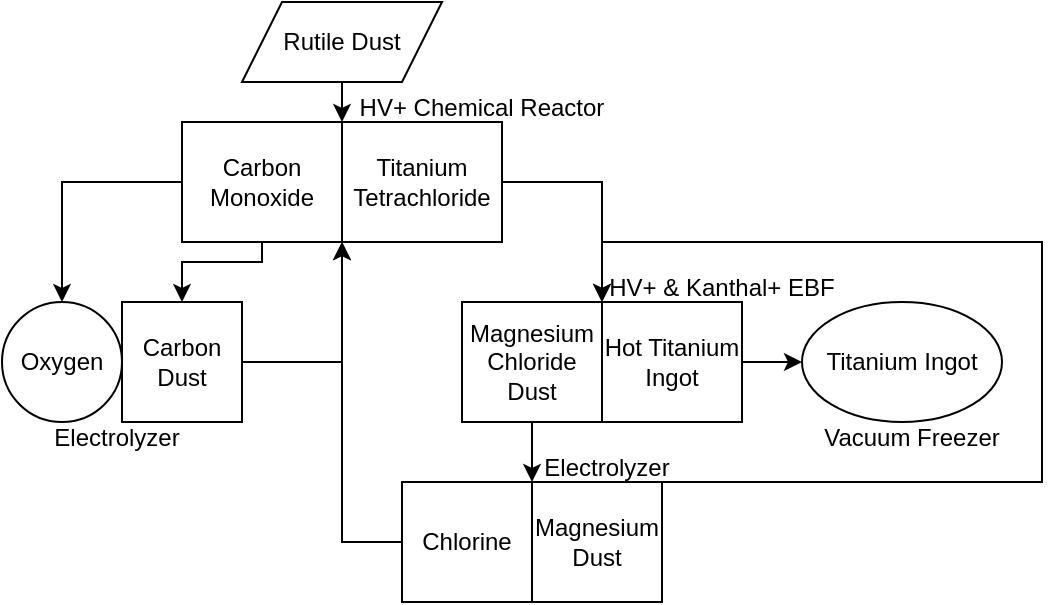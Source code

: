 <mxfile version="21.3.0" type="device">
  <diagram name="Page-1" id="FI0m2LCg7XvAeS_a68Oa">
    <mxGraphModel dx="1154" dy="515" grid="1" gridSize="10" guides="1" tooltips="1" connect="1" arrows="1" fold="1" page="1" pageScale="1" pageWidth="850" pageHeight="1100" math="0" shadow="0">
      <root>
        <mxCell id="0" />
        <mxCell id="1" parent="0" />
        <mxCell id="zgj7mWGrWV2BeV52StWQ-25" style="edgeStyle=orthogonalEdgeStyle;rounded=0;orthogonalLoop=1;jettySize=auto;html=1;exitX=0;exitY=0.5;exitDx=0;exitDy=0;entryX=0.5;entryY=0;entryDx=0;entryDy=0;" edge="1" parent="1" source="zgj7mWGrWV2BeV52StWQ-1" target="zgj7mWGrWV2BeV52StWQ-23">
          <mxGeometry relative="1" as="geometry" />
        </mxCell>
        <mxCell id="zgj7mWGrWV2BeV52StWQ-26" style="edgeStyle=orthogonalEdgeStyle;rounded=0;orthogonalLoop=1;jettySize=auto;html=1;exitX=0.5;exitY=1;exitDx=0;exitDy=0;entryX=0.5;entryY=0;entryDx=0;entryDy=0;" edge="1" parent="1" source="zgj7mWGrWV2BeV52StWQ-1" target="zgj7mWGrWV2BeV52StWQ-8">
          <mxGeometry relative="1" as="geometry">
            <Array as="points">
              <mxPoint x="340" y="310" />
              <mxPoint x="300" y="310" />
            </Array>
          </mxGeometry>
        </mxCell>
        <mxCell id="zgj7mWGrWV2BeV52StWQ-1" value="Carbon Monoxide" style="rounded=0;whiteSpace=wrap;html=1;" vertex="1" parent="1">
          <mxGeometry x="300" y="240" width="80" height="60" as="geometry" />
        </mxCell>
        <mxCell id="zgj7mWGrWV2BeV52StWQ-2" value="HV+ Chemical Reactor" style="text;html=1;strokeColor=none;fillColor=none;align=center;verticalAlign=middle;whiteSpace=wrap;rounded=0;" vertex="1" parent="1">
          <mxGeometry x="380" y="225" width="140" height="15" as="geometry" />
        </mxCell>
        <mxCell id="zgj7mWGrWV2BeV52StWQ-14" style="edgeStyle=orthogonalEdgeStyle;rounded=0;orthogonalLoop=1;jettySize=auto;html=1;exitX=1;exitY=0.5;exitDx=0;exitDy=0;entryX=0;entryY=0;entryDx=0;entryDy=0;" edge="1" parent="1" source="zgj7mWGrWV2BeV52StWQ-4" target="zgj7mWGrWV2BeV52StWQ-11">
          <mxGeometry relative="1" as="geometry" />
        </mxCell>
        <mxCell id="zgj7mWGrWV2BeV52StWQ-4" value="Titanium Tetrachloride" style="rounded=0;whiteSpace=wrap;html=1;" vertex="1" parent="1">
          <mxGeometry x="380" y="240" width="80" height="60" as="geometry" />
        </mxCell>
        <mxCell id="zgj7mWGrWV2BeV52StWQ-6" style="edgeStyle=orthogonalEdgeStyle;rounded=0;orthogonalLoop=1;jettySize=auto;html=1;exitX=0.5;exitY=1;exitDx=0;exitDy=0;entryX=1;entryY=0;entryDx=0;entryDy=0;" edge="1" parent="1" source="zgj7mWGrWV2BeV52StWQ-5" target="zgj7mWGrWV2BeV52StWQ-1">
          <mxGeometry relative="1" as="geometry" />
        </mxCell>
        <mxCell id="zgj7mWGrWV2BeV52StWQ-5" value="Rutile Dust" style="shape=parallelogram;perimeter=parallelogramPerimeter;whiteSpace=wrap;html=1;fixedSize=1;" vertex="1" parent="1">
          <mxGeometry x="330" y="180" width="100" height="40" as="geometry" />
        </mxCell>
        <mxCell id="zgj7mWGrWV2BeV52StWQ-20" style="edgeStyle=orthogonalEdgeStyle;rounded=0;orthogonalLoop=1;jettySize=auto;html=1;exitX=1;exitY=0.5;exitDx=0;exitDy=0;entryX=0;entryY=1;entryDx=0;entryDy=0;" edge="1" parent="1" source="zgj7mWGrWV2BeV52StWQ-8" target="zgj7mWGrWV2BeV52StWQ-4">
          <mxGeometry relative="1" as="geometry" />
        </mxCell>
        <mxCell id="zgj7mWGrWV2BeV52StWQ-8" value="Carbon Dust" style="rounded=0;whiteSpace=wrap;html=1;" vertex="1" parent="1">
          <mxGeometry x="270" y="330" width="60" height="60" as="geometry" />
        </mxCell>
        <mxCell id="zgj7mWGrWV2BeV52StWQ-18" style="edgeStyle=orthogonalEdgeStyle;rounded=0;orthogonalLoop=1;jettySize=auto;html=1;exitX=0.5;exitY=1;exitDx=0;exitDy=0;entryX=0;entryY=0;entryDx=0;entryDy=0;" edge="1" parent="1" source="zgj7mWGrWV2BeV52StWQ-10" target="zgj7mWGrWV2BeV52StWQ-17">
          <mxGeometry relative="1" as="geometry" />
        </mxCell>
        <mxCell id="zgj7mWGrWV2BeV52StWQ-10" value="Magnesium Chloride Dust" style="rounded=0;whiteSpace=wrap;html=1;" vertex="1" parent="1">
          <mxGeometry x="440" y="330" width="70" height="60" as="geometry" />
        </mxCell>
        <mxCell id="zgj7mWGrWV2BeV52StWQ-13" style="edgeStyle=orthogonalEdgeStyle;rounded=0;orthogonalLoop=1;jettySize=auto;html=1;exitX=1;exitY=0.5;exitDx=0;exitDy=0;entryX=0;entryY=0.5;entryDx=0;entryDy=0;" edge="1" parent="1" source="zgj7mWGrWV2BeV52StWQ-11" target="zgj7mWGrWV2BeV52StWQ-12">
          <mxGeometry relative="1" as="geometry" />
        </mxCell>
        <mxCell id="zgj7mWGrWV2BeV52StWQ-11" value="Hot Titanium Ingot" style="rounded=0;whiteSpace=wrap;html=1;" vertex="1" parent="1">
          <mxGeometry x="510" y="330" width="70" height="60" as="geometry" />
        </mxCell>
        <mxCell id="zgj7mWGrWV2BeV52StWQ-12" value="Titanium Ingot" style="ellipse;whiteSpace=wrap;html=1;" vertex="1" parent="1">
          <mxGeometry x="610" y="330" width="100" height="60" as="geometry" />
        </mxCell>
        <mxCell id="zgj7mWGrWV2BeV52StWQ-19" style="edgeStyle=orthogonalEdgeStyle;rounded=0;orthogonalLoop=1;jettySize=auto;html=1;exitX=0;exitY=0.5;exitDx=0;exitDy=0;entryX=0;entryY=1;entryDx=0;entryDy=0;" edge="1" parent="1" source="zgj7mWGrWV2BeV52StWQ-16" target="zgj7mWGrWV2BeV52StWQ-4">
          <mxGeometry relative="1" as="geometry" />
        </mxCell>
        <mxCell id="zgj7mWGrWV2BeV52StWQ-16" value="Chlorine" style="rounded=0;whiteSpace=wrap;html=1;" vertex="1" parent="1">
          <mxGeometry x="410" y="420" width="65" height="60" as="geometry" />
        </mxCell>
        <mxCell id="zgj7mWGrWV2BeV52StWQ-22" style="edgeStyle=orthogonalEdgeStyle;rounded=0;orthogonalLoop=1;jettySize=auto;html=1;exitX=1;exitY=0.5;exitDx=0;exitDy=0;entryX=0;entryY=0;entryDx=0;entryDy=0;" edge="1" parent="1" source="zgj7mWGrWV2BeV52StWQ-17" target="zgj7mWGrWV2BeV52StWQ-11">
          <mxGeometry relative="1" as="geometry">
            <Array as="points">
              <mxPoint x="540" y="420" />
              <mxPoint x="730" y="420" />
              <mxPoint x="730" y="300" />
              <mxPoint x="510" y="300" />
            </Array>
          </mxGeometry>
        </mxCell>
        <mxCell id="zgj7mWGrWV2BeV52StWQ-17" value="Magnesium Dust" style="rounded=0;whiteSpace=wrap;html=1;" vertex="1" parent="1">
          <mxGeometry x="475" y="420" width="65" height="60" as="geometry" />
        </mxCell>
        <mxCell id="zgj7mWGrWV2BeV52StWQ-23" value="Oxygen" style="ellipse;whiteSpace=wrap;html=1;" vertex="1" parent="1">
          <mxGeometry x="210" y="330" width="60" height="60" as="geometry" />
        </mxCell>
        <mxCell id="zgj7mWGrWV2BeV52StWQ-28" value="HV+ &amp;amp; Kanthal+ EBF" style="text;html=1;strokeColor=none;fillColor=none;align=center;verticalAlign=middle;whiteSpace=wrap;rounded=0;" vertex="1" parent="1">
          <mxGeometry x="510" y="315" width="120" height="15" as="geometry" />
        </mxCell>
        <mxCell id="zgj7mWGrWV2BeV52StWQ-29" value="Vacuum Freezer" style="text;html=1;strokeColor=none;fillColor=none;align=center;verticalAlign=middle;whiteSpace=wrap;rounded=0;" vertex="1" parent="1">
          <mxGeometry x="620" y="390" width="90" height="15" as="geometry" />
        </mxCell>
        <mxCell id="zgj7mWGrWV2BeV52StWQ-31" value="Electrolyzer" style="text;html=1;strokeColor=none;fillColor=none;align=center;verticalAlign=middle;whiteSpace=wrap;rounded=0;" vertex="1" parent="1">
          <mxGeometry x="475" y="405" width="75" height="15" as="geometry" />
        </mxCell>
        <mxCell id="zgj7mWGrWV2BeV52StWQ-32" value="Electrolyzer" style="text;html=1;strokeColor=none;fillColor=none;align=center;verticalAlign=middle;whiteSpace=wrap;rounded=0;" vertex="1" parent="1">
          <mxGeometry x="230" y="390" width="75" height="15" as="geometry" />
        </mxCell>
      </root>
    </mxGraphModel>
  </diagram>
</mxfile>
